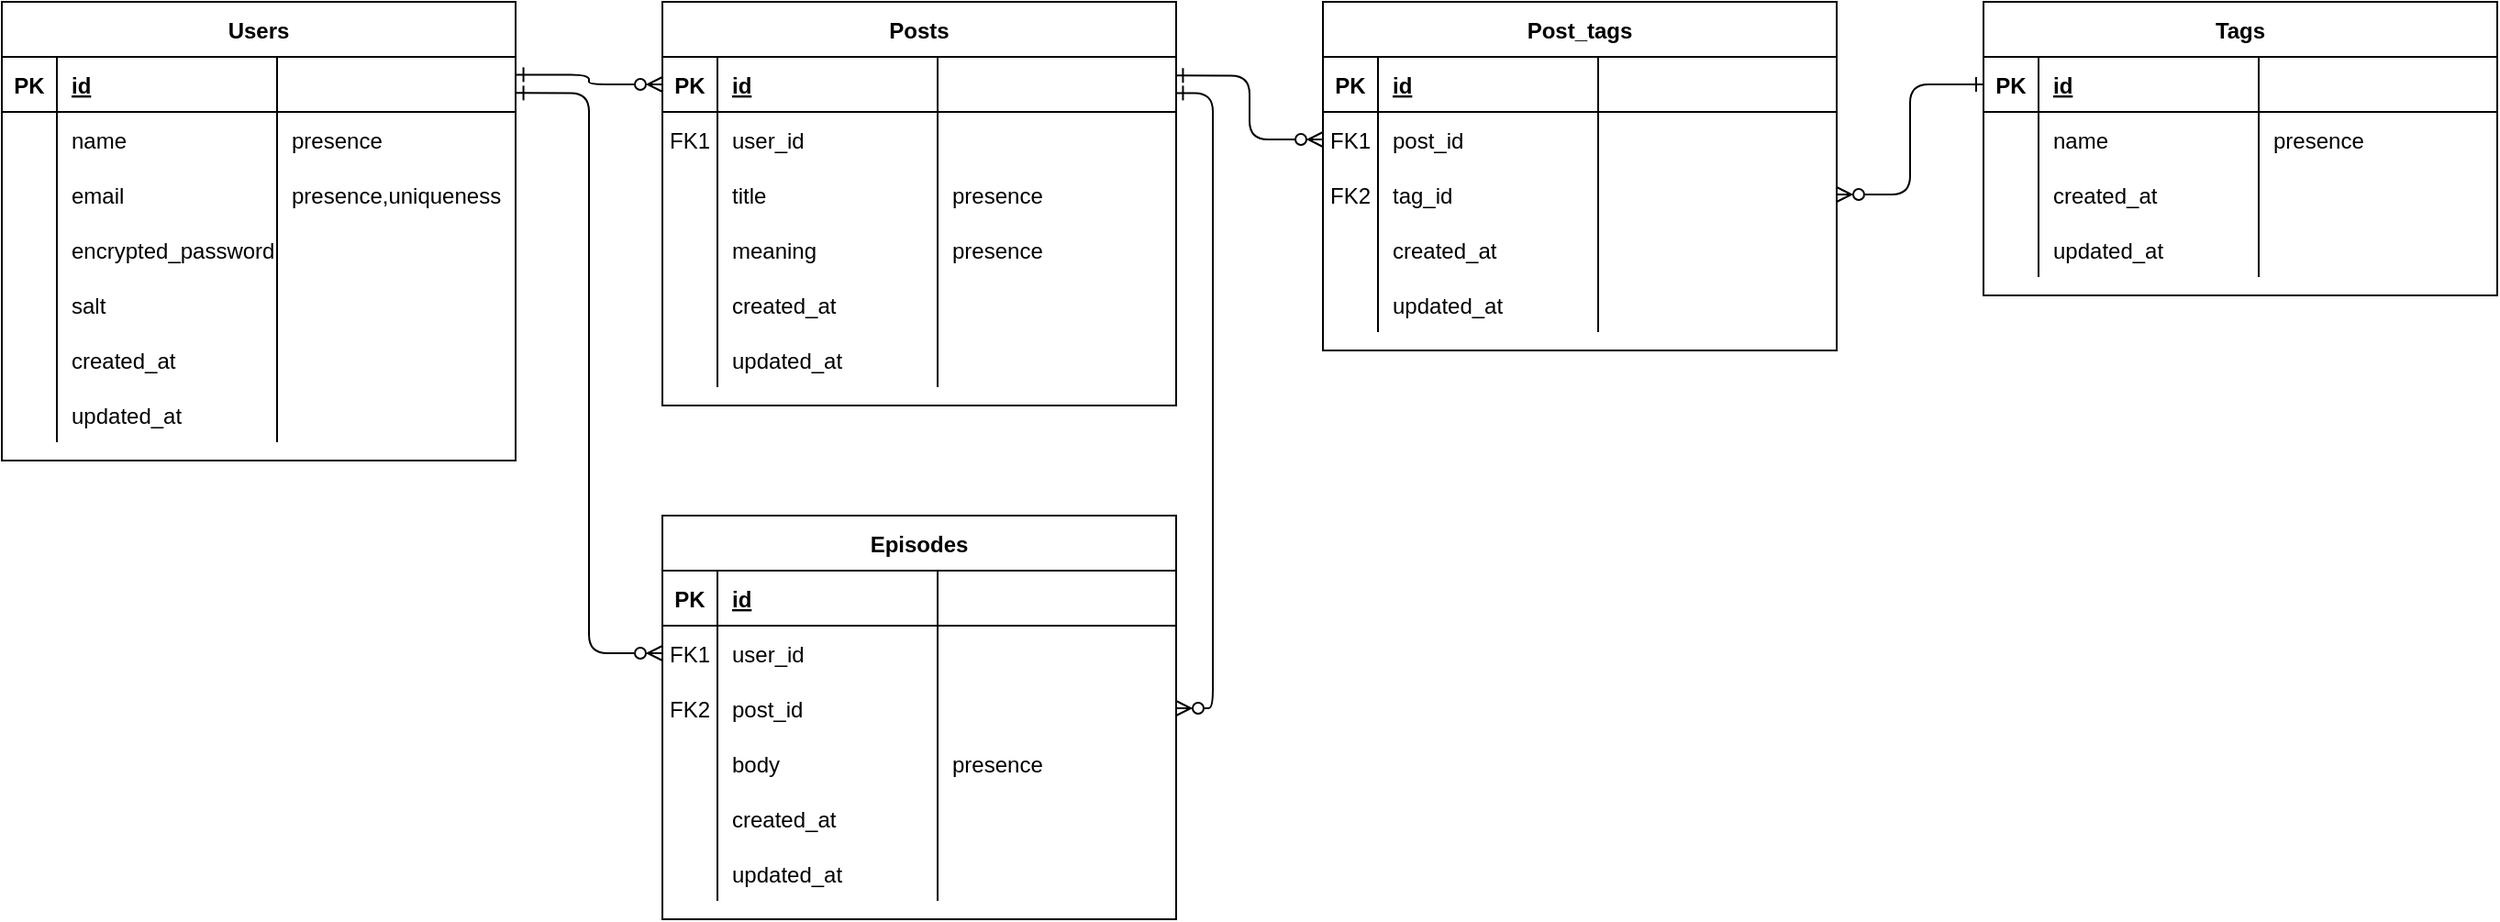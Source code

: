 <mxfile version="26.0.9" pages="2">
  <diagram id="R2lEEEUBdFMjLlhIrx00" name="Page-1">
    <mxGraphModel dx="521" dy="607" grid="1" gridSize="10" guides="1" tooltips="1" connect="1" arrows="1" fold="1" page="1" pageScale="1" pageWidth="850" pageHeight="1100" math="0" shadow="0" extFonts="Permanent Marker^https://fonts.googleapis.com/css?family=Permanent+Marker">
      <root>
        <mxCell id="0" />
        <mxCell id="1" parent="0" />
        <mxCell id="xuUXe1gMZDiWrWKbI6oR-44" value="Users" style="shape=table;startSize=30;container=1;collapsible=1;childLayout=tableLayout;fixedRows=1;rowLines=0;fontStyle=1;align=center;resizeLast=1;" parent="1" vertex="1">
          <mxGeometry x="40" y="40" width="280" height="250" as="geometry" />
        </mxCell>
        <mxCell id="xuUXe1gMZDiWrWKbI6oR-45" value="" style="shape=partialRectangle;collapsible=0;dropTarget=0;pointerEvents=0;fillColor=none;points=[[0,0.5],[1,0.5]];portConstraint=eastwest;top=0;left=0;right=0;bottom=1;" parent="xuUXe1gMZDiWrWKbI6oR-44" vertex="1">
          <mxGeometry y="30" width="280" height="30" as="geometry" />
        </mxCell>
        <mxCell id="xuUXe1gMZDiWrWKbI6oR-46" value="PK" style="shape=partialRectangle;overflow=hidden;connectable=0;fillColor=none;top=0;left=0;bottom=0;right=0;fontStyle=1;" parent="xuUXe1gMZDiWrWKbI6oR-45" vertex="1">
          <mxGeometry width="30" height="30" as="geometry">
            <mxRectangle width="30" height="30" as="alternateBounds" />
          </mxGeometry>
        </mxCell>
        <mxCell id="xuUXe1gMZDiWrWKbI6oR-47" value="id" style="shape=partialRectangle;overflow=hidden;connectable=0;fillColor=none;top=0;left=0;bottom=0;right=0;align=left;spacingLeft=6;fontStyle=5;" parent="xuUXe1gMZDiWrWKbI6oR-45" vertex="1">
          <mxGeometry x="30" width="120" height="30" as="geometry">
            <mxRectangle width="120" height="30" as="alternateBounds" />
          </mxGeometry>
        </mxCell>
        <mxCell id="cVsNmbX3nd4xGFC72pbC-1" value="" style="shape=partialRectangle;overflow=hidden;connectable=0;fillColor=none;top=0;left=0;bottom=0;right=0;align=left;spacingLeft=6;fontStyle=5;" parent="xuUXe1gMZDiWrWKbI6oR-45" vertex="1">
          <mxGeometry x="150" width="130" height="30" as="geometry">
            <mxRectangle width="130" height="30" as="alternateBounds" />
          </mxGeometry>
        </mxCell>
        <mxCell id="xuUXe1gMZDiWrWKbI6oR-48" value="" style="shape=partialRectangle;collapsible=0;dropTarget=0;pointerEvents=0;fillColor=none;points=[[0,0.5],[1,0.5]];portConstraint=eastwest;top=0;left=0;right=0;bottom=0;" parent="xuUXe1gMZDiWrWKbI6oR-44" vertex="1">
          <mxGeometry y="60" width="280" height="30" as="geometry" />
        </mxCell>
        <mxCell id="xuUXe1gMZDiWrWKbI6oR-49" value="" style="shape=partialRectangle;overflow=hidden;connectable=0;fillColor=none;top=0;left=0;bottom=0;right=0;" parent="xuUXe1gMZDiWrWKbI6oR-48" vertex="1">
          <mxGeometry width="30" height="30" as="geometry">
            <mxRectangle width="30" height="30" as="alternateBounds" />
          </mxGeometry>
        </mxCell>
        <mxCell id="xuUXe1gMZDiWrWKbI6oR-50" value="name" style="shape=partialRectangle;overflow=hidden;connectable=0;fillColor=none;top=0;left=0;bottom=0;right=0;align=left;spacingLeft=6;" parent="xuUXe1gMZDiWrWKbI6oR-48" vertex="1">
          <mxGeometry x="30" width="120" height="30" as="geometry">
            <mxRectangle width="120" height="30" as="alternateBounds" />
          </mxGeometry>
        </mxCell>
        <mxCell id="cVsNmbX3nd4xGFC72pbC-2" value="presence" style="shape=partialRectangle;overflow=hidden;connectable=0;fillColor=none;top=0;left=0;bottom=0;right=0;align=left;spacingLeft=6;" parent="xuUXe1gMZDiWrWKbI6oR-48" vertex="1">
          <mxGeometry x="150" width="130" height="30" as="geometry">
            <mxRectangle width="130" height="30" as="alternateBounds" />
          </mxGeometry>
        </mxCell>
        <mxCell id="ugMsup-RmEZ9Le67Ahti-1" value="" style="shape=partialRectangle;collapsible=0;dropTarget=0;pointerEvents=0;fillColor=none;points=[[0,0.5],[1,0.5]];portConstraint=eastwest;top=0;left=0;right=0;bottom=0;" parent="xuUXe1gMZDiWrWKbI6oR-44" vertex="1">
          <mxGeometry y="90" width="280" height="30" as="geometry" />
        </mxCell>
        <mxCell id="ugMsup-RmEZ9Le67Ahti-2" value="" style="shape=partialRectangle;overflow=hidden;connectable=0;fillColor=none;top=0;left=0;bottom=0;right=0;" parent="ugMsup-RmEZ9Le67Ahti-1" vertex="1">
          <mxGeometry width="30" height="30" as="geometry">
            <mxRectangle width="30" height="30" as="alternateBounds" />
          </mxGeometry>
        </mxCell>
        <mxCell id="ugMsup-RmEZ9Le67Ahti-3" value="email" style="shape=partialRectangle;overflow=hidden;connectable=0;fillColor=none;top=0;left=0;bottom=0;right=0;align=left;spacingLeft=6;" parent="ugMsup-RmEZ9Le67Ahti-1" vertex="1">
          <mxGeometry x="30" width="120" height="30" as="geometry">
            <mxRectangle width="120" height="30" as="alternateBounds" />
          </mxGeometry>
        </mxCell>
        <mxCell id="ugMsup-RmEZ9Le67Ahti-4" value="presence,uniqueness" style="shape=partialRectangle;overflow=hidden;connectable=0;fillColor=none;top=0;left=0;bottom=0;right=0;align=left;spacingLeft=6;" parent="ugMsup-RmEZ9Le67Ahti-1" vertex="1">
          <mxGeometry x="150" width="130" height="30" as="geometry">
            <mxRectangle width="130" height="30" as="alternateBounds" />
          </mxGeometry>
        </mxCell>
        <mxCell id="xuUXe1gMZDiWrWKbI6oR-54" style="shape=partialRectangle;collapsible=0;dropTarget=0;pointerEvents=0;fillColor=none;points=[[0,0.5],[1,0.5]];portConstraint=eastwest;top=0;left=0;right=0;bottom=0;" parent="xuUXe1gMZDiWrWKbI6oR-44" vertex="1">
          <mxGeometry y="120" width="280" height="30" as="geometry" />
        </mxCell>
        <mxCell id="xuUXe1gMZDiWrWKbI6oR-55" style="shape=partialRectangle;overflow=hidden;connectable=0;fillColor=none;top=0;left=0;bottom=0;right=0;" parent="xuUXe1gMZDiWrWKbI6oR-54" vertex="1">
          <mxGeometry width="30" height="30" as="geometry">
            <mxRectangle width="30" height="30" as="alternateBounds" />
          </mxGeometry>
        </mxCell>
        <mxCell id="xuUXe1gMZDiWrWKbI6oR-56" value="encrypted_password" style="shape=partialRectangle;overflow=hidden;connectable=0;fillColor=none;top=0;left=0;bottom=0;right=0;align=left;spacingLeft=6;" parent="xuUXe1gMZDiWrWKbI6oR-54" vertex="1">
          <mxGeometry x="30" width="120" height="30" as="geometry">
            <mxRectangle width="120" height="30" as="alternateBounds" />
          </mxGeometry>
        </mxCell>
        <mxCell id="cVsNmbX3nd4xGFC72pbC-3" style="shape=partialRectangle;overflow=hidden;connectable=0;fillColor=none;top=0;left=0;bottom=0;right=0;align=left;spacingLeft=6;" parent="xuUXe1gMZDiWrWKbI6oR-54" vertex="1">
          <mxGeometry x="150" width="130" height="30" as="geometry">
            <mxRectangle width="130" height="30" as="alternateBounds" />
          </mxGeometry>
        </mxCell>
        <mxCell id="xuUXe1gMZDiWrWKbI6oR-57" style="shape=partialRectangle;collapsible=0;dropTarget=0;pointerEvents=0;fillColor=none;points=[[0,0.5],[1,0.5]];portConstraint=eastwest;top=0;left=0;right=0;bottom=0;" parent="xuUXe1gMZDiWrWKbI6oR-44" vertex="1">
          <mxGeometry y="150" width="280" height="30" as="geometry" />
        </mxCell>
        <mxCell id="xuUXe1gMZDiWrWKbI6oR-58" style="shape=partialRectangle;overflow=hidden;connectable=0;fillColor=none;top=0;left=0;bottom=0;right=0;" parent="xuUXe1gMZDiWrWKbI6oR-57" vertex="1">
          <mxGeometry width="30" height="30" as="geometry">
            <mxRectangle width="30" height="30" as="alternateBounds" />
          </mxGeometry>
        </mxCell>
        <mxCell id="xuUXe1gMZDiWrWKbI6oR-59" value="salt" style="shape=partialRectangle;overflow=hidden;connectable=0;fillColor=none;top=0;left=0;bottom=0;right=0;align=left;spacingLeft=6;" parent="xuUXe1gMZDiWrWKbI6oR-57" vertex="1">
          <mxGeometry x="30" width="120" height="30" as="geometry">
            <mxRectangle width="120" height="30" as="alternateBounds" />
          </mxGeometry>
        </mxCell>
        <mxCell id="cVsNmbX3nd4xGFC72pbC-4" style="shape=partialRectangle;overflow=hidden;connectable=0;fillColor=none;top=0;left=0;bottom=0;right=0;align=left;spacingLeft=6;" parent="xuUXe1gMZDiWrWKbI6oR-57" vertex="1">
          <mxGeometry x="150" width="130" height="30" as="geometry">
            <mxRectangle width="130" height="30" as="alternateBounds" />
          </mxGeometry>
        </mxCell>
        <mxCell id="xuUXe1gMZDiWrWKbI6oR-66" style="shape=partialRectangle;collapsible=0;dropTarget=0;pointerEvents=0;fillColor=none;points=[[0,0.5],[1,0.5]];portConstraint=eastwest;top=0;left=0;right=0;bottom=0;" parent="xuUXe1gMZDiWrWKbI6oR-44" vertex="1">
          <mxGeometry y="180" width="280" height="30" as="geometry" />
        </mxCell>
        <mxCell id="xuUXe1gMZDiWrWKbI6oR-67" style="shape=partialRectangle;overflow=hidden;connectable=0;fillColor=none;top=0;left=0;bottom=0;right=0;" parent="xuUXe1gMZDiWrWKbI6oR-66" vertex="1">
          <mxGeometry width="30" height="30" as="geometry">
            <mxRectangle width="30" height="30" as="alternateBounds" />
          </mxGeometry>
        </mxCell>
        <mxCell id="xuUXe1gMZDiWrWKbI6oR-68" value="created_at" style="shape=partialRectangle;overflow=hidden;connectable=0;fillColor=none;top=0;left=0;bottom=0;right=0;align=left;spacingLeft=6;" parent="xuUXe1gMZDiWrWKbI6oR-66" vertex="1">
          <mxGeometry x="30" width="120" height="30" as="geometry">
            <mxRectangle width="120" height="30" as="alternateBounds" />
          </mxGeometry>
        </mxCell>
        <mxCell id="cVsNmbX3nd4xGFC72pbC-7" style="shape=partialRectangle;overflow=hidden;connectable=0;fillColor=none;top=0;left=0;bottom=0;right=0;align=left;spacingLeft=6;" parent="xuUXe1gMZDiWrWKbI6oR-66" vertex="1">
          <mxGeometry x="150" width="130" height="30" as="geometry">
            <mxRectangle width="130" height="30" as="alternateBounds" />
          </mxGeometry>
        </mxCell>
        <mxCell id="xuUXe1gMZDiWrWKbI6oR-69" style="shape=partialRectangle;collapsible=0;dropTarget=0;pointerEvents=0;fillColor=none;points=[[0,0.5],[1,0.5]];portConstraint=eastwest;top=0;left=0;right=0;bottom=0;" parent="xuUXe1gMZDiWrWKbI6oR-44" vertex="1">
          <mxGeometry y="210" width="280" height="30" as="geometry" />
        </mxCell>
        <mxCell id="xuUXe1gMZDiWrWKbI6oR-70" style="shape=partialRectangle;overflow=hidden;connectable=0;fillColor=none;top=0;left=0;bottom=0;right=0;" parent="xuUXe1gMZDiWrWKbI6oR-69" vertex="1">
          <mxGeometry width="30" height="30" as="geometry">
            <mxRectangle width="30" height="30" as="alternateBounds" />
          </mxGeometry>
        </mxCell>
        <mxCell id="xuUXe1gMZDiWrWKbI6oR-71" value="updated_at" style="shape=partialRectangle;overflow=hidden;connectable=0;fillColor=none;top=0;left=0;bottom=0;right=0;align=left;spacingLeft=6;" parent="xuUXe1gMZDiWrWKbI6oR-69" vertex="1">
          <mxGeometry x="30" width="120" height="30" as="geometry">
            <mxRectangle width="120" height="30" as="alternateBounds" />
          </mxGeometry>
        </mxCell>
        <mxCell id="cVsNmbX3nd4xGFC72pbC-8" style="shape=partialRectangle;overflow=hidden;connectable=0;fillColor=none;top=0;left=0;bottom=0;right=0;align=left;spacingLeft=6;" parent="xuUXe1gMZDiWrWKbI6oR-69" vertex="1">
          <mxGeometry x="150" width="130" height="30" as="geometry">
            <mxRectangle width="130" height="30" as="alternateBounds" />
          </mxGeometry>
        </mxCell>
        <mxCell id="ugMsup-RmEZ9Le67Ahti-5" value="Posts" style="shape=table;startSize=30;container=1;collapsible=1;childLayout=tableLayout;fixedRows=1;rowLines=0;fontStyle=1;align=center;resizeLast=1;" parent="1" vertex="1">
          <mxGeometry x="400" y="40" width="280" height="220" as="geometry" />
        </mxCell>
        <mxCell id="ugMsup-RmEZ9Le67Ahti-6" value="" style="shape=partialRectangle;collapsible=0;dropTarget=0;pointerEvents=0;fillColor=none;points=[[0,0.5],[1,0.5]];portConstraint=eastwest;top=0;left=0;right=0;bottom=1;" parent="ugMsup-RmEZ9Le67Ahti-5" vertex="1">
          <mxGeometry y="30" width="280" height="30" as="geometry" />
        </mxCell>
        <mxCell id="ugMsup-RmEZ9Le67Ahti-7" value="PK" style="shape=partialRectangle;overflow=hidden;connectable=0;fillColor=none;top=0;left=0;bottom=0;right=0;fontStyle=1;" parent="ugMsup-RmEZ9Le67Ahti-6" vertex="1">
          <mxGeometry width="30" height="30" as="geometry">
            <mxRectangle width="30" height="30" as="alternateBounds" />
          </mxGeometry>
        </mxCell>
        <mxCell id="ugMsup-RmEZ9Le67Ahti-8" value="id" style="shape=partialRectangle;overflow=hidden;connectable=0;fillColor=none;top=0;left=0;bottom=0;right=0;align=left;spacingLeft=6;fontStyle=5;" parent="ugMsup-RmEZ9Le67Ahti-6" vertex="1">
          <mxGeometry x="30" width="120" height="30" as="geometry">
            <mxRectangle width="120" height="30" as="alternateBounds" />
          </mxGeometry>
        </mxCell>
        <mxCell id="ugMsup-RmEZ9Le67Ahti-9" style="shape=partialRectangle;overflow=hidden;connectable=0;fillColor=none;top=0;left=0;bottom=0;right=0;align=left;spacingLeft=6;fontStyle=5;" parent="ugMsup-RmEZ9Le67Ahti-6" vertex="1">
          <mxGeometry x="150" width="130" height="30" as="geometry">
            <mxRectangle width="130" height="30" as="alternateBounds" />
          </mxGeometry>
        </mxCell>
        <mxCell id="ugMsup-RmEZ9Le67Ahti-10" value="" style="shape=partialRectangle;collapsible=0;dropTarget=0;pointerEvents=0;fillColor=none;points=[[0,0.5],[1,0.5]];portConstraint=eastwest;top=0;left=0;right=0;bottom=0;" parent="ugMsup-RmEZ9Le67Ahti-5" vertex="1">
          <mxGeometry y="60" width="280" height="30" as="geometry" />
        </mxCell>
        <mxCell id="ugMsup-RmEZ9Le67Ahti-11" value="FK1" style="shape=partialRectangle;overflow=hidden;connectable=0;fillColor=none;top=0;left=0;bottom=0;right=0;" parent="ugMsup-RmEZ9Le67Ahti-10" vertex="1">
          <mxGeometry width="30" height="30" as="geometry">
            <mxRectangle width="30" height="30" as="alternateBounds" />
          </mxGeometry>
        </mxCell>
        <mxCell id="ugMsup-RmEZ9Le67Ahti-12" value="user_id" style="shape=partialRectangle;overflow=hidden;connectable=0;fillColor=none;top=0;left=0;bottom=0;right=0;align=left;spacingLeft=6;" parent="ugMsup-RmEZ9Le67Ahti-10" vertex="1">
          <mxGeometry x="30" width="120" height="30" as="geometry">
            <mxRectangle width="120" height="30" as="alternateBounds" />
          </mxGeometry>
        </mxCell>
        <mxCell id="ugMsup-RmEZ9Le67Ahti-13" style="shape=partialRectangle;overflow=hidden;connectable=0;fillColor=none;top=0;left=0;bottom=0;right=0;align=left;spacingLeft=6;" parent="ugMsup-RmEZ9Le67Ahti-10" vertex="1">
          <mxGeometry x="150" width="130" height="30" as="geometry">
            <mxRectangle width="130" height="30" as="alternateBounds" />
          </mxGeometry>
        </mxCell>
        <mxCell id="ugMsup-RmEZ9Le67Ahti-14" value="" style="shape=partialRectangle;collapsible=0;dropTarget=0;pointerEvents=0;fillColor=none;points=[[0,0.5],[1,0.5]];portConstraint=eastwest;top=0;left=0;right=0;bottom=0;" parent="ugMsup-RmEZ9Le67Ahti-5" vertex="1">
          <mxGeometry y="90" width="280" height="30" as="geometry" />
        </mxCell>
        <mxCell id="ugMsup-RmEZ9Le67Ahti-15" value="" style="shape=partialRectangle;overflow=hidden;connectable=0;fillColor=none;top=0;left=0;bottom=0;right=0;" parent="ugMsup-RmEZ9Le67Ahti-14" vertex="1">
          <mxGeometry width="30" height="30" as="geometry">
            <mxRectangle width="30" height="30" as="alternateBounds" />
          </mxGeometry>
        </mxCell>
        <mxCell id="ugMsup-RmEZ9Le67Ahti-16" value="title" style="shape=partialRectangle;overflow=hidden;connectable=0;fillColor=none;top=0;left=0;bottom=0;right=0;align=left;spacingLeft=6;" parent="ugMsup-RmEZ9Le67Ahti-14" vertex="1">
          <mxGeometry x="30" width="120" height="30" as="geometry">
            <mxRectangle width="120" height="30" as="alternateBounds" />
          </mxGeometry>
        </mxCell>
        <mxCell id="ugMsup-RmEZ9Le67Ahti-17" value="presence" style="shape=partialRectangle;overflow=hidden;connectable=0;fillColor=none;top=0;left=0;bottom=0;right=0;align=left;spacingLeft=6;" parent="ugMsup-RmEZ9Le67Ahti-14" vertex="1">
          <mxGeometry x="150" width="130" height="30" as="geometry">
            <mxRectangle width="130" height="30" as="alternateBounds" />
          </mxGeometry>
        </mxCell>
        <mxCell id="ugMsup-RmEZ9Le67Ahti-18" style="shape=partialRectangle;collapsible=0;dropTarget=0;pointerEvents=0;fillColor=none;points=[[0,0.5],[1,0.5]];portConstraint=eastwest;top=0;left=0;right=0;bottom=0;" parent="ugMsup-RmEZ9Le67Ahti-5" vertex="1">
          <mxGeometry y="120" width="280" height="30" as="geometry" />
        </mxCell>
        <mxCell id="ugMsup-RmEZ9Le67Ahti-19" style="shape=partialRectangle;overflow=hidden;connectable=0;fillColor=none;top=0;left=0;bottom=0;right=0;" parent="ugMsup-RmEZ9Le67Ahti-18" vertex="1">
          <mxGeometry width="30" height="30" as="geometry">
            <mxRectangle width="30" height="30" as="alternateBounds" />
          </mxGeometry>
        </mxCell>
        <mxCell id="ugMsup-RmEZ9Le67Ahti-20" value="meaning" style="shape=partialRectangle;overflow=hidden;connectable=0;fillColor=none;top=0;left=0;bottom=0;right=0;align=left;spacingLeft=6;" parent="ugMsup-RmEZ9Le67Ahti-18" vertex="1">
          <mxGeometry x="30" width="120" height="30" as="geometry">
            <mxRectangle width="120" height="30" as="alternateBounds" />
          </mxGeometry>
        </mxCell>
        <mxCell id="ugMsup-RmEZ9Le67Ahti-21" value="presence" style="shape=partialRectangle;overflow=hidden;connectable=0;fillColor=none;top=0;left=0;bottom=0;right=0;align=left;spacingLeft=6;" parent="ugMsup-RmEZ9Le67Ahti-18" vertex="1">
          <mxGeometry x="150" width="130" height="30" as="geometry">
            <mxRectangle width="130" height="30" as="alternateBounds" />
          </mxGeometry>
        </mxCell>
        <mxCell id="ugMsup-RmEZ9Le67Ahti-34" style="shape=partialRectangle;collapsible=0;dropTarget=0;pointerEvents=0;fillColor=none;points=[[0,0.5],[1,0.5]];portConstraint=eastwest;top=0;left=0;right=0;bottom=0;" parent="ugMsup-RmEZ9Le67Ahti-5" vertex="1">
          <mxGeometry y="150" width="280" height="30" as="geometry" />
        </mxCell>
        <mxCell id="ugMsup-RmEZ9Le67Ahti-35" style="shape=partialRectangle;overflow=hidden;connectable=0;fillColor=none;top=0;left=0;bottom=0;right=0;" parent="ugMsup-RmEZ9Le67Ahti-34" vertex="1">
          <mxGeometry width="30" height="30" as="geometry">
            <mxRectangle width="30" height="30" as="alternateBounds" />
          </mxGeometry>
        </mxCell>
        <mxCell id="ugMsup-RmEZ9Le67Ahti-36" value="created_at" style="shape=partialRectangle;overflow=hidden;connectable=0;fillColor=none;top=0;left=0;bottom=0;right=0;align=left;spacingLeft=6;" parent="ugMsup-RmEZ9Le67Ahti-34" vertex="1">
          <mxGeometry x="30" width="120" height="30" as="geometry">
            <mxRectangle width="120" height="30" as="alternateBounds" />
          </mxGeometry>
        </mxCell>
        <mxCell id="ugMsup-RmEZ9Le67Ahti-37" style="shape=partialRectangle;overflow=hidden;connectable=0;fillColor=none;top=0;left=0;bottom=0;right=0;align=left;spacingLeft=6;" parent="ugMsup-RmEZ9Le67Ahti-34" vertex="1">
          <mxGeometry x="150" width="130" height="30" as="geometry">
            <mxRectangle width="130" height="30" as="alternateBounds" />
          </mxGeometry>
        </mxCell>
        <mxCell id="ugMsup-RmEZ9Le67Ahti-38" style="shape=partialRectangle;collapsible=0;dropTarget=0;pointerEvents=0;fillColor=none;points=[[0,0.5],[1,0.5]];portConstraint=eastwest;top=0;left=0;right=0;bottom=0;" parent="ugMsup-RmEZ9Le67Ahti-5" vertex="1">
          <mxGeometry y="180" width="280" height="30" as="geometry" />
        </mxCell>
        <mxCell id="ugMsup-RmEZ9Le67Ahti-39" style="shape=partialRectangle;overflow=hidden;connectable=0;fillColor=none;top=0;left=0;bottom=0;right=0;" parent="ugMsup-RmEZ9Le67Ahti-38" vertex="1">
          <mxGeometry width="30" height="30" as="geometry">
            <mxRectangle width="30" height="30" as="alternateBounds" />
          </mxGeometry>
        </mxCell>
        <mxCell id="ugMsup-RmEZ9Le67Ahti-40" value="updated_at" style="shape=partialRectangle;overflow=hidden;connectable=0;fillColor=none;top=0;left=0;bottom=0;right=0;align=left;spacingLeft=6;" parent="ugMsup-RmEZ9Le67Ahti-38" vertex="1">
          <mxGeometry x="30" width="120" height="30" as="geometry">
            <mxRectangle width="120" height="30" as="alternateBounds" />
          </mxGeometry>
        </mxCell>
        <mxCell id="ugMsup-RmEZ9Le67Ahti-41" style="shape=partialRectangle;overflow=hidden;connectable=0;fillColor=none;top=0;left=0;bottom=0;right=0;align=left;spacingLeft=6;" parent="ugMsup-RmEZ9Le67Ahti-38" vertex="1">
          <mxGeometry x="150" width="130" height="30" as="geometry">
            <mxRectangle width="130" height="30" as="alternateBounds" />
          </mxGeometry>
        </mxCell>
        <mxCell id="ugMsup-RmEZ9Le67Ahti-42" style="edgeStyle=orthogonalEdgeStyle;rounded=1;orthogonalLoop=1;jettySize=auto;html=1;exitX=1.001;exitY=0.323;exitDx=0;exitDy=0;entryX=0;entryY=0.5;entryDx=0;entryDy=0;curved=0;endArrow=ERzeroToMany;endFill=0;startArrow=ERone;startFill=0;exitPerimeter=0;" parent="1" source="xuUXe1gMZDiWrWKbI6oR-45" target="ugMsup-RmEZ9Le67Ahti-6" edge="1">
          <mxGeometry relative="1" as="geometry" />
        </mxCell>
        <mxCell id="ugMsup-RmEZ9Le67Ahti-43" value="Episodes" style="shape=table;startSize=30;container=1;collapsible=1;childLayout=tableLayout;fixedRows=1;rowLines=0;fontStyle=1;align=center;resizeLast=1;" parent="1" vertex="1">
          <mxGeometry x="400" y="320" width="280" height="220" as="geometry" />
        </mxCell>
        <mxCell id="ugMsup-RmEZ9Le67Ahti-44" value="" style="shape=partialRectangle;collapsible=0;dropTarget=0;pointerEvents=0;fillColor=none;points=[[0,0.5],[1,0.5]];portConstraint=eastwest;top=0;left=0;right=0;bottom=1;" parent="ugMsup-RmEZ9Le67Ahti-43" vertex="1">
          <mxGeometry y="30" width="280" height="30" as="geometry" />
        </mxCell>
        <mxCell id="ugMsup-RmEZ9Le67Ahti-45" value="PK" style="shape=partialRectangle;overflow=hidden;connectable=0;fillColor=none;top=0;left=0;bottom=0;right=0;fontStyle=1;" parent="ugMsup-RmEZ9Le67Ahti-44" vertex="1">
          <mxGeometry width="30" height="30" as="geometry">
            <mxRectangle width="30" height="30" as="alternateBounds" />
          </mxGeometry>
        </mxCell>
        <mxCell id="ugMsup-RmEZ9Le67Ahti-46" value="id" style="shape=partialRectangle;overflow=hidden;connectable=0;fillColor=none;top=0;left=0;bottom=0;right=0;align=left;spacingLeft=6;fontStyle=5;" parent="ugMsup-RmEZ9Le67Ahti-44" vertex="1">
          <mxGeometry x="30" width="120" height="30" as="geometry">
            <mxRectangle width="120" height="30" as="alternateBounds" />
          </mxGeometry>
        </mxCell>
        <mxCell id="ugMsup-RmEZ9Le67Ahti-47" style="shape=partialRectangle;overflow=hidden;connectable=0;fillColor=none;top=0;left=0;bottom=0;right=0;align=left;spacingLeft=6;fontStyle=5;" parent="ugMsup-RmEZ9Le67Ahti-44" vertex="1">
          <mxGeometry x="150" width="130" height="30" as="geometry">
            <mxRectangle width="130" height="30" as="alternateBounds" />
          </mxGeometry>
        </mxCell>
        <mxCell id="ugMsup-RmEZ9Le67Ahti-48" value="" style="shape=partialRectangle;collapsible=0;dropTarget=0;pointerEvents=0;fillColor=none;points=[[0,0.5],[1,0.5]];portConstraint=eastwest;top=0;left=0;right=0;bottom=0;" parent="ugMsup-RmEZ9Le67Ahti-43" vertex="1">
          <mxGeometry y="60" width="280" height="30" as="geometry" />
        </mxCell>
        <mxCell id="ugMsup-RmEZ9Le67Ahti-49" value="FK1" style="shape=partialRectangle;overflow=hidden;connectable=0;fillColor=none;top=0;left=0;bottom=0;right=0;" parent="ugMsup-RmEZ9Le67Ahti-48" vertex="1">
          <mxGeometry width="30" height="30" as="geometry">
            <mxRectangle width="30" height="30" as="alternateBounds" />
          </mxGeometry>
        </mxCell>
        <mxCell id="ugMsup-RmEZ9Le67Ahti-50" value="user_id" style="shape=partialRectangle;overflow=hidden;connectable=0;fillColor=none;top=0;left=0;bottom=0;right=0;align=left;spacingLeft=6;" parent="ugMsup-RmEZ9Le67Ahti-48" vertex="1">
          <mxGeometry x="30" width="120" height="30" as="geometry">
            <mxRectangle width="120" height="30" as="alternateBounds" />
          </mxGeometry>
        </mxCell>
        <mxCell id="ugMsup-RmEZ9Le67Ahti-51" style="shape=partialRectangle;overflow=hidden;connectable=0;fillColor=none;top=0;left=0;bottom=0;right=0;align=left;spacingLeft=6;" parent="ugMsup-RmEZ9Le67Ahti-48" vertex="1">
          <mxGeometry x="150" width="130" height="30" as="geometry">
            <mxRectangle width="130" height="30" as="alternateBounds" />
          </mxGeometry>
        </mxCell>
        <mxCell id="ugMsup-RmEZ9Le67Ahti-52" value="" style="shape=partialRectangle;collapsible=0;dropTarget=0;pointerEvents=0;fillColor=none;points=[[0,0.5],[1,0.5]];portConstraint=eastwest;top=0;left=0;right=0;bottom=0;" parent="ugMsup-RmEZ9Le67Ahti-43" vertex="1">
          <mxGeometry y="90" width="280" height="30" as="geometry" />
        </mxCell>
        <mxCell id="ugMsup-RmEZ9Le67Ahti-53" value="FK2" style="shape=partialRectangle;overflow=hidden;connectable=0;fillColor=none;top=0;left=0;bottom=0;right=0;" parent="ugMsup-RmEZ9Le67Ahti-52" vertex="1">
          <mxGeometry width="30" height="30" as="geometry">
            <mxRectangle width="30" height="30" as="alternateBounds" />
          </mxGeometry>
        </mxCell>
        <mxCell id="ugMsup-RmEZ9Le67Ahti-54" value="post_id" style="shape=partialRectangle;overflow=hidden;connectable=0;fillColor=none;top=0;left=0;bottom=0;right=0;align=left;spacingLeft=6;" parent="ugMsup-RmEZ9Le67Ahti-52" vertex="1">
          <mxGeometry x="30" width="120" height="30" as="geometry">
            <mxRectangle width="120" height="30" as="alternateBounds" />
          </mxGeometry>
        </mxCell>
        <mxCell id="ugMsup-RmEZ9Le67Ahti-55" value="" style="shape=partialRectangle;overflow=hidden;connectable=0;fillColor=none;top=0;left=0;bottom=0;right=0;align=left;spacingLeft=6;" parent="ugMsup-RmEZ9Le67Ahti-52" vertex="1">
          <mxGeometry x="150" width="130" height="30" as="geometry">
            <mxRectangle width="130" height="30" as="alternateBounds" />
          </mxGeometry>
        </mxCell>
        <mxCell id="ugMsup-RmEZ9Le67Ahti-56" style="shape=partialRectangle;collapsible=0;dropTarget=0;pointerEvents=0;fillColor=none;points=[[0,0.5],[1,0.5]];portConstraint=eastwest;top=0;left=0;right=0;bottom=0;" parent="ugMsup-RmEZ9Le67Ahti-43" vertex="1">
          <mxGeometry y="120" width="280" height="30" as="geometry" />
        </mxCell>
        <mxCell id="ugMsup-RmEZ9Le67Ahti-57" style="shape=partialRectangle;overflow=hidden;connectable=0;fillColor=none;top=0;left=0;bottom=0;right=0;" parent="ugMsup-RmEZ9Le67Ahti-56" vertex="1">
          <mxGeometry width="30" height="30" as="geometry">
            <mxRectangle width="30" height="30" as="alternateBounds" />
          </mxGeometry>
        </mxCell>
        <mxCell id="ugMsup-RmEZ9Le67Ahti-58" value="body" style="shape=partialRectangle;overflow=hidden;connectable=0;fillColor=none;top=0;left=0;bottom=0;right=0;align=left;spacingLeft=6;" parent="ugMsup-RmEZ9Le67Ahti-56" vertex="1">
          <mxGeometry x="30" width="120" height="30" as="geometry">
            <mxRectangle width="120" height="30" as="alternateBounds" />
          </mxGeometry>
        </mxCell>
        <mxCell id="ugMsup-RmEZ9Le67Ahti-59" value="presence" style="shape=partialRectangle;overflow=hidden;connectable=0;fillColor=none;top=0;left=0;bottom=0;right=0;align=left;spacingLeft=6;" parent="ugMsup-RmEZ9Le67Ahti-56" vertex="1">
          <mxGeometry x="150" width="130" height="30" as="geometry">
            <mxRectangle width="130" height="30" as="alternateBounds" />
          </mxGeometry>
        </mxCell>
        <mxCell id="ugMsup-RmEZ9Le67Ahti-60" style="shape=partialRectangle;collapsible=0;dropTarget=0;pointerEvents=0;fillColor=none;points=[[0,0.5],[1,0.5]];portConstraint=eastwest;top=0;left=0;right=0;bottom=0;" parent="ugMsup-RmEZ9Le67Ahti-43" vertex="1">
          <mxGeometry y="150" width="280" height="30" as="geometry" />
        </mxCell>
        <mxCell id="ugMsup-RmEZ9Le67Ahti-61" style="shape=partialRectangle;overflow=hidden;connectable=0;fillColor=none;top=0;left=0;bottom=0;right=0;" parent="ugMsup-RmEZ9Le67Ahti-60" vertex="1">
          <mxGeometry width="30" height="30" as="geometry">
            <mxRectangle width="30" height="30" as="alternateBounds" />
          </mxGeometry>
        </mxCell>
        <mxCell id="ugMsup-RmEZ9Le67Ahti-62" value="created_at" style="shape=partialRectangle;overflow=hidden;connectable=0;fillColor=none;top=0;left=0;bottom=0;right=0;align=left;spacingLeft=6;" parent="ugMsup-RmEZ9Le67Ahti-60" vertex="1">
          <mxGeometry x="30" width="120" height="30" as="geometry">
            <mxRectangle width="120" height="30" as="alternateBounds" />
          </mxGeometry>
        </mxCell>
        <mxCell id="ugMsup-RmEZ9Le67Ahti-63" style="shape=partialRectangle;overflow=hidden;connectable=0;fillColor=none;top=0;left=0;bottom=0;right=0;align=left;spacingLeft=6;" parent="ugMsup-RmEZ9Le67Ahti-60" vertex="1">
          <mxGeometry x="150" width="130" height="30" as="geometry">
            <mxRectangle width="130" height="30" as="alternateBounds" />
          </mxGeometry>
        </mxCell>
        <mxCell id="ugMsup-RmEZ9Le67Ahti-64" style="shape=partialRectangle;collapsible=0;dropTarget=0;pointerEvents=0;fillColor=none;points=[[0,0.5],[1,0.5]];portConstraint=eastwest;top=0;left=0;right=0;bottom=0;" parent="ugMsup-RmEZ9Le67Ahti-43" vertex="1">
          <mxGeometry y="180" width="280" height="30" as="geometry" />
        </mxCell>
        <mxCell id="ugMsup-RmEZ9Le67Ahti-65" style="shape=partialRectangle;overflow=hidden;connectable=0;fillColor=none;top=0;left=0;bottom=0;right=0;" parent="ugMsup-RmEZ9Le67Ahti-64" vertex="1">
          <mxGeometry width="30" height="30" as="geometry">
            <mxRectangle width="30" height="30" as="alternateBounds" />
          </mxGeometry>
        </mxCell>
        <mxCell id="ugMsup-RmEZ9Le67Ahti-66" value="updated_at" style="shape=partialRectangle;overflow=hidden;connectable=0;fillColor=none;top=0;left=0;bottom=0;right=0;align=left;spacingLeft=6;" parent="ugMsup-RmEZ9Le67Ahti-64" vertex="1">
          <mxGeometry x="30" width="120" height="30" as="geometry">
            <mxRectangle width="120" height="30" as="alternateBounds" />
          </mxGeometry>
        </mxCell>
        <mxCell id="ugMsup-RmEZ9Le67Ahti-67" style="shape=partialRectangle;overflow=hidden;connectable=0;fillColor=none;top=0;left=0;bottom=0;right=0;align=left;spacingLeft=6;" parent="ugMsup-RmEZ9Le67Ahti-64" vertex="1">
          <mxGeometry x="150" width="130" height="30" as="geometry">
            <mxRectangle width="130" height="30" as="alternateBounds" />
          </mxGeometry>
        </mxCell>
        <mxCell id="ugMsup-RmEZ9Le67Ahti-68" style="edgeStyle=orthogonalEdgeStyle;shape=connector;curved=0;rounded=1;orthogonalLoop=1;jettySize=auto;html=1;exitX=1.001;exitY=0.656;exitDx=0;exitDy=0;entryX=0;entryY=0.5;entryDx=0;entryDy=0;strokeColor=default;align=center;verticalAlign=middle;fontFamily=Helvetica;fontSize=11;fontColor=default;labelBackgroundColor=default;startArrow=ERone;startFill=0;endArrow=ERzeroToMany;endFill=0;exitPerimeter=0;" parent="1" source="xuUXe1gMZDiWrWKbI6oR-45" target="ugMsup-RmEZ9Le67Ahti-48" edge="1">
          <mxGeometry relative="1" as="geometry" />
        </mxCell>
        <mxCell id="ugMsup-RmEZ9Le67Ahti-69" style="edgeStyle=orthogonalEdgeStyle;shape=connector;curved=0;rounded=1;orthogonalLoop=1;jettySize=auto;html=1;exitX=0.999;exitY=0.657;exitDx=0;exitDy=0;entryX=1;entryY=0.5;entryDx=0;entryDy=0;strokeColor=default;align=center;verticalAlign=middle;fontFamily=Helvetica;fontSize=11;fontColor=default;labelBackgroundColor=default;startArrow=ERone;startFill=0;endArrow=ERzeroToMany;endFill=0;exitPerimeter=0;" parent="1" source="ugMsup-RmEZ9Le67Ahti-6" target="ugMsup-RmEZ9Le67Ahti-52" edge="1">
          <mxGeometry relative="1" as="geometry" />
        </mxCell>
        <mxCell id="ugMsup-RmEZ9Le67Ahti-70" value="Post_tags" style="shape=table;startSize=30;container=1;collapsible=1;childLayout=tableLayout;fixedRows=1;rowLines=0;fontStyle=1;align=center;resizeLast=1;" parent="1" vertex="1">
          <mxGeometry x="760" y="40" width="280" height="190" as="geometry" />
        </mxCell>
        <mxCell id="ugMsup-RmEZ9Le67Ahti-71" value="" style="shape=partialRectangle;collapsible=0;dropTarget=0;pointerEvents=0;fillColor=none;points=[[0,0.5],[1,0.5]];portConstraint=eastwest;top=0;left=0;right=0;bottom=1;" parent="ugMsup-RmEZ9Le67Ahti-70" vertex="1">
          <mxGeometry y="30" width="280" height="30" as="geometry" />
        </mxCell>
        <mxCell id="ugMsup-RmEZ9Le67Ahti-72" value="PK" style="shape=partialRectangle;overflow=hidden;connectable=0;fillColor=none;top=0;left=0;bottom=0;right=0;fontStyle=1;" parent="ugMsup-RmEZ9Le67Ahti-71" vertex="1">
          <mxGeometry width="30" height="30" as="geometry">
            <mxRectangle width="30" height="30" as="alternateBounds" />
          </mxGeometry>
        </mxCell>
        <mxCell id="ugMsup-RmEZ9Le67Ahti-73" value="id" style="shape=partialRectangle;overflow=hidden;connectable=0;fillColor=none;top=0;left=0;bottom=0;right=0;align=left;spacingLeft=6;fontStyle=5;" parent="ugMsup-RmEZ9Le67Ahti-71" vertex="1">
          <mxGeometry x="30" width="120" height="30" as="geometry">
            <mxRectangle width="120" height="30" as="alternateBounds" />
          </mxGeometry>
        </mxCell>
        <mxCell id="ugMsup-RmEZ9Le67Ahti-74" style="shape=partialRectangle;overflow=hidden;connectable=0;fillColor=none;top=0;left=0;bottom=0;right=0;align=left;spacingLeft=6;fontStyle=5;" parent="ugMsup-RmEZ9Le67Ahti-71" vertex="1">
          <mxGeometry x="150" width="130" height="30" as="geometry">
            <mxRectangle width="130" height="30" as="alternateBounds" />
          </mxGeometry>
        </mxCell>
        <mxCell id="ugMsup-RmEZ9Le67Ahti-75" value="" style="shape=partialRectangle;collapsible=0;dropTarget=0;pointerEvents=0;fillColor=none;points=[[0,0.5],[1,0.5]];portConstraint=eastwest;top=0;left=0;right=0;bottom=0;" parent="ugMsup-RmEZ9Le67Ahti-70" vertex="1">
          <mxGeometry y="60" width="280" height="30" as="geometry" />
        </mxCell>
        <mxCell id="ugMsup-RmEZ9Le67Ahti-76" value="FK1" style="shape=partialRectangle;overflow=hidden;connectable=0;fillColor=none;top=0;left=0;bottom=0;right=0;" parent="ugMsup-RmEZ9Le67Ahti-75" vertex="1">
          <mxGeometry width="30" height="30" as="geometry">
            <mxRectangle width="30" height="30" as="alternateBounds" />
          </mxGeometry>
        </mxCell>
        <mxCell id="ugMsup-RmEZ9Le67Ahti-77" value="post_id" style="shape=partialRectangle;overflow=hidden;connectable=0;fillColor=none;top=0;left=0;bottom=0;right=0;align=left;spacingLeft=6;" parent="ugMsup-RmEZ9Le67Ahti-75" vertex="1">
          <mxGeometry x="30" width="120" height="30" as="geometry">
            <mxRectangle width="120" height="30" as="alternateBounds" />
          </mxGeometry>
        </mxCell>
        <mxCell id="ugMsup-RmEZ9Le67Ahti-78" style="shape=partialRectangle;overflow=hidden;connectable=0;fillColor=none;top=0;left=0;bottom=0;right=0;align=left;spacingLeft=6;" parent="ugMsup-RmEZ9Le67Ahti-75" vertex="1">
          <mxGeometry x="150" width="130" height="30" as="geometry">
            <mxRectangle width="130" height="30" as="alternateBounds" />
          </mxGeometry>
        </mxCell>
        <mxCell id="ugMsup-RmEZ9Le67Ahti-79" value="" style="shape=partialRectangle;collapsible=0;dropTarget=0;pointerEvents=0;fillColor=none;points=[[0,0.5],[1,0.5]];portConstraint=eastwest;top=0;left=0;right=0;bottom=0;" parent="ugMsup-RmEZ9Le67Ahti-70" vertex="1">
          <mxGeometry y="90" width="280" height="30" as="geometry" />
        </mxCell>
        <mxCell id="ugMsup-RmEZ9Le67Ahti-80" value="FK2" style="shape=partialRectangle;overflow=hidden;connectable=0;fillColor=none;top=0;left=0;bottom=0;right=0;" parent="ugMsup-RmEZ9Le67Ahti-79" vertex="1">
          <mxGeometry width="30" height="30" as="geometry">
            <mxRectangle width="30" height="30" as="alternateBounds" />
          </mxGeometry>
        </mxCell>
        <mxCell id="ugMsup-RmEZ9Le67Ahti-81" value="tag_id" style="shape=partialRectangle;overflow=hidden;connectable=0;fillColor=none;top=0;left=0;bottom=0;right=0;align=left;spacingLeft=6;" parent="ugMsup-RmEZ9Le67Ahti-79" vertex="1">
          <mxGeometry x="30" width="120" height="30" as="geometry">
            <mxRectangle width="120" height="30" as="alternateBounds" />
          </mxGeometry>
        </mxCell>
        <mxCell id="ugMsup-RmEZ9Le67Ahti-82" value="" style="shape=partialRectangle;overflow=hidden;connectable=0;fillColor=none;top=0;left=0;bottom=0;right=0;align=left;spacingLeft=6;" parent="ugMsup-RmEZ9Le67Ahti-79" vertex="1">
          <mxGeometry x="150" width="130" height="30" as="geometry">
            <mxRectangle width="130" height="30" as="alternateBounds" />
          </mxGeometry>
        </mxCell>
        <mxCell id="ugMsup-RmEZ9Le67Ahti-87" style="shape=partialRectangle;collapsible=0;dropTarget=0;pointerEvents=0;fillColor=none;points=[[0,0.5],[1,0.5]];portConstraint=eastwest;top=0;left=0;right=0;bottom=0;" parent="ugMsup-RmEZ9Le67Ahti-70" vertex="1">
          <mxGeometry y="120" width="280" height="30" as="geometry" />
        </mxCell>
        <mxCell id="ugMsup-RmEZ9Le67Ahti-88" style="shape=partialRectangle;overflow=hidden;connectable=0;fillColor=none;top=0;left=0;bottom=0;right=0;" parent="ugMsup-RmEZ9Le67Ahti-87" vertex="1">
          <mxGeometry width="30" height="30" as="geometry">
            <mxRectangle width="30" height="30" as="alternateBounds" />
          </mxGeometry>
        </mxCell>
        <mxCell id="ugMsup-RmEZ9Le67Ahti-89" value="created_at" style="shape=partialRectangle;overflow=hidden;connectable=0;fillColor=none;top=0;left=0;bottom=0;right=0;align=left;spacingLeft=6;" parent="ugMsup-RmEZ9Le67Ahti-87" vertex="1">
          <mxGeometry x="30" width="120" height="30" as="geometry">
            <mxRectangle width="120" height="30" as="alternateBounds" />
          </mxGeometry>
        </mxCell>
        <mxCell id="ugMsup-RmEZ9Le67Ahti-90" style="shape=partialRectangle;overflow=hidden;connectable=0;fillColor=none;top=0;left=0;bottom=0;right=0;align=left;spacingLeft=6;" parent="ugMsup-RmEZ9Le67Ahti-87" vertex="1">
          <mxGeometry x="150" width="130" height="30" as="geometry">
            <mxRectangle width="130" height="30" as="alternateBounds" />
          </mxGeometry>
        </mxCell>
        <mxCell id="ugMsup-RmEZ9Le67Ahti-91" style="shape=partialRectangle;collapsible=0;dropTarget=0;pointerEvents=0;fillColor=none;points=[[0,0.5],[1,0.5]];portConstraint=eastwest;top=0;left=0;right=0;bottom=0;" parent="ugMsup-RmEZ9Le67Ahti-70" vertex="1">
          <mxGeometry y="150" width="280" height="30" as="geometry" />
        </mxCell>
        <mxCell id="ugMsup-RmEZ9Le67Ahti-92" style="shape=partialRectangle;overflow=hidden;connectable=0;fillColor=none;top=0;left=0;bottom=0;right=0;" parent="ugMsup-RmEZ9Le67Ahti-91" vertex="1">
          <mxGeometry width="30" height="30" as="geometry">
            <mxRectangle width="30" height="30" as="alternateBounds" />
          </mxGeometry>
        </mxCell>
        <mxCell id="ugMsup-RmEZ9Le67Ahti-93" value="updated_at" style="shape=partialRectangle;overflow=hidden;connectable=0;fillColor=none;top=0;left=0;bottom=0;right=0;align=left;spacingLeft=6;" parent="ugMsup-RmEZ9Le67Ahti-91" vertex="1">
          <mxGeometry x="30" width="120" height="30" as="geometry">
            <mxRectangle width="120" height="30" as="alternateBounds" />
          </mxGeometry>
        </mxCell>
        <mxCell id="ugMsup-RmEZ9Le67Ahti-94" style="shape=partialRectangle;overflow=hidden;connectable=0;fillColor=none;top=0;left=0;bottom=0;right=0;align=left;spacingLeft=6;" parent="ugMsup-RmEZ9Le67Ahti-91" vertex="1">
          <mxGeometry x="150" width="130" height="30" as="geometry">
            <mxRectangle width="130" height="30" as="alternateBounds" />
          </mxGeometry>
        </mxCell>
        <mxCell id="ugMsup-RmEZ9Le67Ahti-95" value="" style="edgeStyle=orthogonalEdgeStyle;shape=connector;curved=0;rounded=1;orthogonalLoop=1;jettySize=auto;html=1;strokeColor=default;align=center;verticalAlign=middle;fontFamily=Helvetica;fontSize=11;fontColor=default;labelBackgroundColor=default;startArrow=ERone;startFill=0;endArrow=ERzeroToMany;endFill=0;exitX=0.999;exitY=0.339;exitDx=0;exitDy=0;exitPerimeter=0;" parent="1" source="ugMsup-RmEZ9Le67Ahti-6" target="ugMsup-RmEZ9Le67Ahti-75" edge="1">
          <mxGeometry relative="1" as="geometry">
            <mxPoint x="720" y="80" as="sourcePoint" />
          </mxGeometry>
        </mxCell>
        <mxCell id="ugMsup-RmEZ9Le67Ahti-96" value="Tags" style="shape=table;startSize=30;container=1;collapsible=1;childLayout=tableLayout;fixedRows=1;rowLines=0;fontStyle=1;align=center;resizeLast=1;" parent="1" vertex="1">
          <mxGeometry x="1120" y="40" width="280" height="160" as="geometry" />
        </mxCell>
        <mxCell id="ugMsup-RmEZ9Le67Ahti-97" value="" style="shape=partialRectangle;collapsible=0;dropTarget=0;pointerEvents=0;fillColor=none;points=[[0,0.5],[1,0.5]];portConstraint=eastwest;top=0;left=0;right=0;bottom=1;" parent="ugMsup-RmEZ9Le67Ahti-96" vertex="1">
          <mxGeometry y="30" width="280" height="30" as="geometry" />
        </mxCell>
        <mxCell id="ugMsup-RmEZ9Le67Ahti-98" value="PK" style="shape=partialRectangle;overflow=hidden;connectable=0;fillColor=none;top=0;left=0;bottom=0;right=0;fontStyle=1;" parent="ugMsup-RmEZ9Le67Ahti-97" vertex="1">
          <mxGeometry width="30" height="30" as="geometry">
            <mxRectangle width="30" height="30" as="alternateBounds" />
          </mxGeometry>
        </mxCell>
        <mxCell id="ugMsup-RmEZ9Le67Ahti-99" value="id" style="shape=partialRectangle;overflow=hidden;connectable=0;fillColor=none;top=0;left=0;bottom=0;right=0;align=left;spacingLeft=6;fontStyle=5;" parent="ugMsup-RmEZ9Le67Ahti-97" vertex="1">
          <mxGeometry x="30" width="120" height="30" as="geometry">
            <mxRectangle width="120" height="30" as="alternateBounds" />
          </mxGeometry>
        </mxCell>
        <mxCell id="ugMsup-RmEZ9Le67Ahti-100" style="shape=partialRectangle;overflow=hidden;connectable=0;fillColor=none;top=0;left=0;bottom=0;right=0;align=left;spacingLeft=6;fontStyle=5;" parent="ugMsup-RmEZ9Le67Ahti-97" vertex="1">
          <mxGeometry x="150" width="130" height="30" as="geometry">
            <mxRectangle width="130" height="30" as="alternateBounds" />
          </mxGeometry>
        </mxCell>
        <mxCell id="ugMsup-RmEZ9Le67Ahti-101" value="" style="shape=partialRectangle;collapsible=0;dropTarget=0;pointerEvents=0;fillColor=none;points=[[0,0.5],[1,0.5]];portConstraint=eastwest;top=0;left=0;right=0;bottom=0;" parent="ugMsup-RmEZ9Le67Ahti-96" vertex="1">
          <mxGeometry y="60" width="280" height="30" as="geometry" />
        </mxCell>
        <mxCell id="ugMsup-RmEZ9Le67Ahti-102" value="" style="shape=partialRectangle;overflow=hidden;connectable=0;fillColor=none;top=0;left=0;bottom=0;right=0;" parent="ugMsup-RmEZ9Le67Ahti-101" vertex="1">
          <mxGeometry width="30" height="30" as="geometry">
            <mxRectangle width="30" height="30" as="alternateBounds" />
          </mxGeometry>
        </mxCell>
        <mxCell id="ugMsup-RmEZ9Le67Ahti-103" value="name" style="shape=partialRectangle;overflow=hidden;connectable=0;fillColor=none;top=0;left=0;bottom=0;right=0;align=left;spacingLeft=6;" parent="ugMsup-RmEZ9Le67Ahti-101" vertex="1">
          <mxGeometry x="30" width="120" height="30" as="geometry">
            <mxRectangle width="120" height="30" as="alternateBounds" />
          </mxGeometry>
        </mxCell>
        <mxCell id="ugMsup-RmEZ9Le67Ahti-104" value="presence" style="shape=partialRectangle;overflow=hidden;connectable=0;fillColor=none;top=0;left=0;bottom=0;right=0;align=left;spacingLeft=6;" parent="ugMsup-RmEZ9Le67Ahti-101" vertex="1">
          <mxGeometry x="150" width="130" height="30" as="geometry">
            <mxRectangle width="130" height="30" as="alternateBounds" />
          </mxGeometry>
        </mxCell>
        <mxCell id="ugMsup-RmEZ9Le67Ahti-109" style="shape=partialRectangle;collapsible=0;dropTarget=0;pointerEvents=0;fillColor=none;points=[[0,0.5],[1,0.5]];portConstraint=eastwest;top=0;left=0;right=0;bottom=0;" parent="ugMsup-RmEZ9Le67Ahti-96" vertex="1">
          <mxGeometry y="90" width="280" height="30" as="geometry" />
        </mxCell>
        <mxCell id="ugMsup-RmEZ9Le67Ahti-110" style="shape=partialRectangle;overflow=hidden;connectable=0;fillColor=none;top=0;left=0;bottom=0;right=0;" parent="ugMsup-RmEZ9Le67Ahti-109" vertex="1">
          <mxGeometry width="30" height="30" as="geometry">
            <mxRectangle width="30" height="30" as="alternateBounds" />
          </mxGeometry>
        </mxCell>
        <mxCell id="ugMsup-RmEZ9Le67Ahti-111" value="created_at" style="shape=partialRectangle;overflow=hidden;connectable=0;fillColor=none;top=0;left=0;bottom=0;right=0;align=left;spacingLeft=6;" parent="ugMsup-RmEZ9Le67Ahti-109" vertex="1">
          <mxGeometry x="30" width="120" height="30" as="geometry">
            <mxRectangle width="120" height="30" as="alternateBounds" />
          </mxGeometry>
        </mxCell>
        <mxCell id="ugMsup-RmEZ9Le67Ahti-112" style="shape=partialRectangle;overflow=hidden;connectable=0;fillColor=none;top=0;left=0;bottom=0;right=0;align=left;spacingLeft=6;" parent="ugMsup-RmEZ9Le67Ahti-109" vertex="1">
          <mxGeometry x="150" width="130" height="30" as="geometry">
            <mxRectangle width="130" height="30" as="alternateBounds" />
          </mxGeometry>
        </mxCell>
        <mxCell id="ugMsup-RmEZ9Le67Ahti-113" style="shape=partialRectangle;collapsible=0;dropTarget=0;pointerEvents=0;fillColor=none;points=[[0,0.5],[1,0.5]];portConstraint=eastwest;top=0;left=0;right=0;bottom=0;" parent="ugMsup-RmEZ9Le67Ahti-96" vertex="1">
          <mxGeometry y="120" width="280" height="30" as="geometry" />
        </mxCell>
        <mxCell id="ugMsup-RmEZ9Le67Ahti-114" style="shape=partialRectangle;overflow=hidden;connectable=0;fillColor=none;top=0;left=0;bottom=0;right=0;" parent="ugMsup-RmEZ9Le67Ahti-113" vertex="1">
          <mxGeometry width="30" height="30" as="geometry">
            <mxRectangle width="30" height="30" as="alternateBounds" />
          </mxGeometry>
        </mxCell>
        <mxCell id="ugMsup-RmEZ9Le67Ahti-115" value="updated_at" style="shape=partialRectangle;overflow=hidden;connectable=0;fillColor=none;top=0;left=0;bottom=0;right=0;align=left;spacingLeft=6;" parent="ugMsup-RmEZ9Le67Ahti-113" vertex="1">
          <mxGeometry x="30" width="120" height="30" as="geometry">
            <mxRectangle width="120" height="30" as="alternateBounds" />
          </mxGeometry>
        </mxCell>
        <mxCell id="ugMsup-RmEZ9Le67Ahti-116" style="shape=partialRectangle;overflow=hidden;connectable=0;fillColor=none;top=0;left=0;bottom=0;right=0;align=left;spacingLeft=6;" parent="ugMsup-RmEZ9Le67Ahti-113" vertex="1">
          <mxGeometry x="150" width="130" height="30" as="geometry">
            <mxRectangle width="130" height="30" as="alternateBounds" />
          </mxGeometry>
        </mxCell>
        <mxCell id="ugMsup-RmEZ9Le67Ahti-117" style="edgeStyle=orthogonalEdgeStyle;shape=connector;curved=0;rounded=1;orthogonalLoop=1;jettySize=auto;html=1;exitX=0;exitY=0.5;exitDx=0;exitDy=0;entryX=1;entryY=0.5;entryDx=0;entryDy=0;strokeColor=default;align=center;verticalAlign=middle;fontFamily=Helvetica;fontSize=11;fontColor=default;labelBackgroundColor=default;startArrow=ERone;startFill=0;endArrow=ERzeroToMany;endFill=0;" parent="1" source="ugMsup-RmEZ9Le67Ahti-97" target="ugMsup-RmEZ9Le67Ahti-79" edge="1">
          <mxGeometry relative="1" as="geometry" />
        </mxCell>
      </root>
    </mxGraphModel>
  </diagram>
  <diagram id="rQhbeNITk0bISphHa2gY" name="役割分担">
    <mxGraphModel dx="524" dy="1776" grid="1" gridSize="10" guides="1" tooltips="1" connect="1" arrows="1" fold="1" page="1" pageScale="1" pageWidth="827" pageHeight="1169" math="0" shadow="0">
      <root>
        <mxCell id="0" />
        <mxCell id="1" parent="0" />
        <mxCell id="8llNxXPPOGuoknfnevVx-1" value="ヘッダー&lt;br&gt;&lt;br&gt;ユーザー登録画面&lt;br&gt;&lt;br&gt;ログイン画面&lt;br&gt;&lt;br&gt;トップ画面 homeコントローラーindexアクション (編集済)&lt;br&gt;&lt;br&gt;ワード登録画面new＆ワード詳細画面edit" style="text;whiteSpace=wrap;html=1;" vertex="1" parent="1">
          <mxGeometry x="40" y="-370" width="350" height="150" as="geometry" />
        </mxCell>
      </root>
    </mxGraphModel>
  </diagram>
</mxfile>
